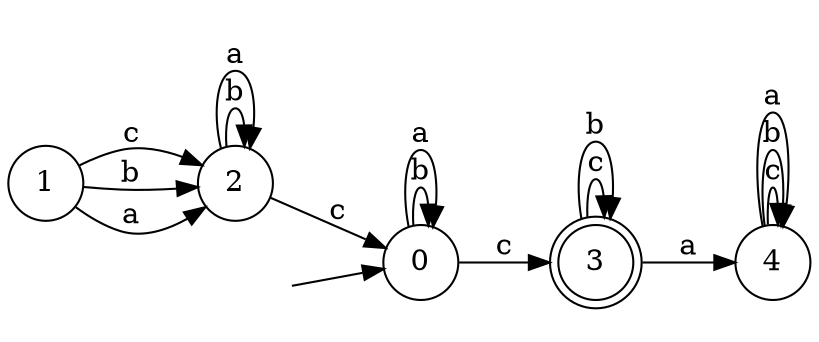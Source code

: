 digraph {
  rankdir=LR;
  0 [label="0", shape = circle];
  0 -> 3 [label="c"];
  0 -> 0 [label="b"];
  0 -> 0 [label="a"];
  1 [label="1", shape = circle];
  1 -> 2 [label="c"];
  1 -> 2 [label="b"];
  1 -> 2 [label="a"];
  2 [label="2", shape = circle];
  2 -> 0 [label="c"];
  2 -> 2 [label="b"];
  2 -> 2 [label="a"];
  3 [label="3", shape = doublecircle];
  3 -> 3 [label="c"];
  3 -> 3 [label="b"];
  3 -> 4 [label="a"];
  4 [label="4", shape = circle];
  4 -> 4 [label="c"];
  4 -> 4 [label="b"];
  4 -> 4 [label="a"];
  5 [label="", shape = plaintext];
  5 -> 0 [label=""];
}
